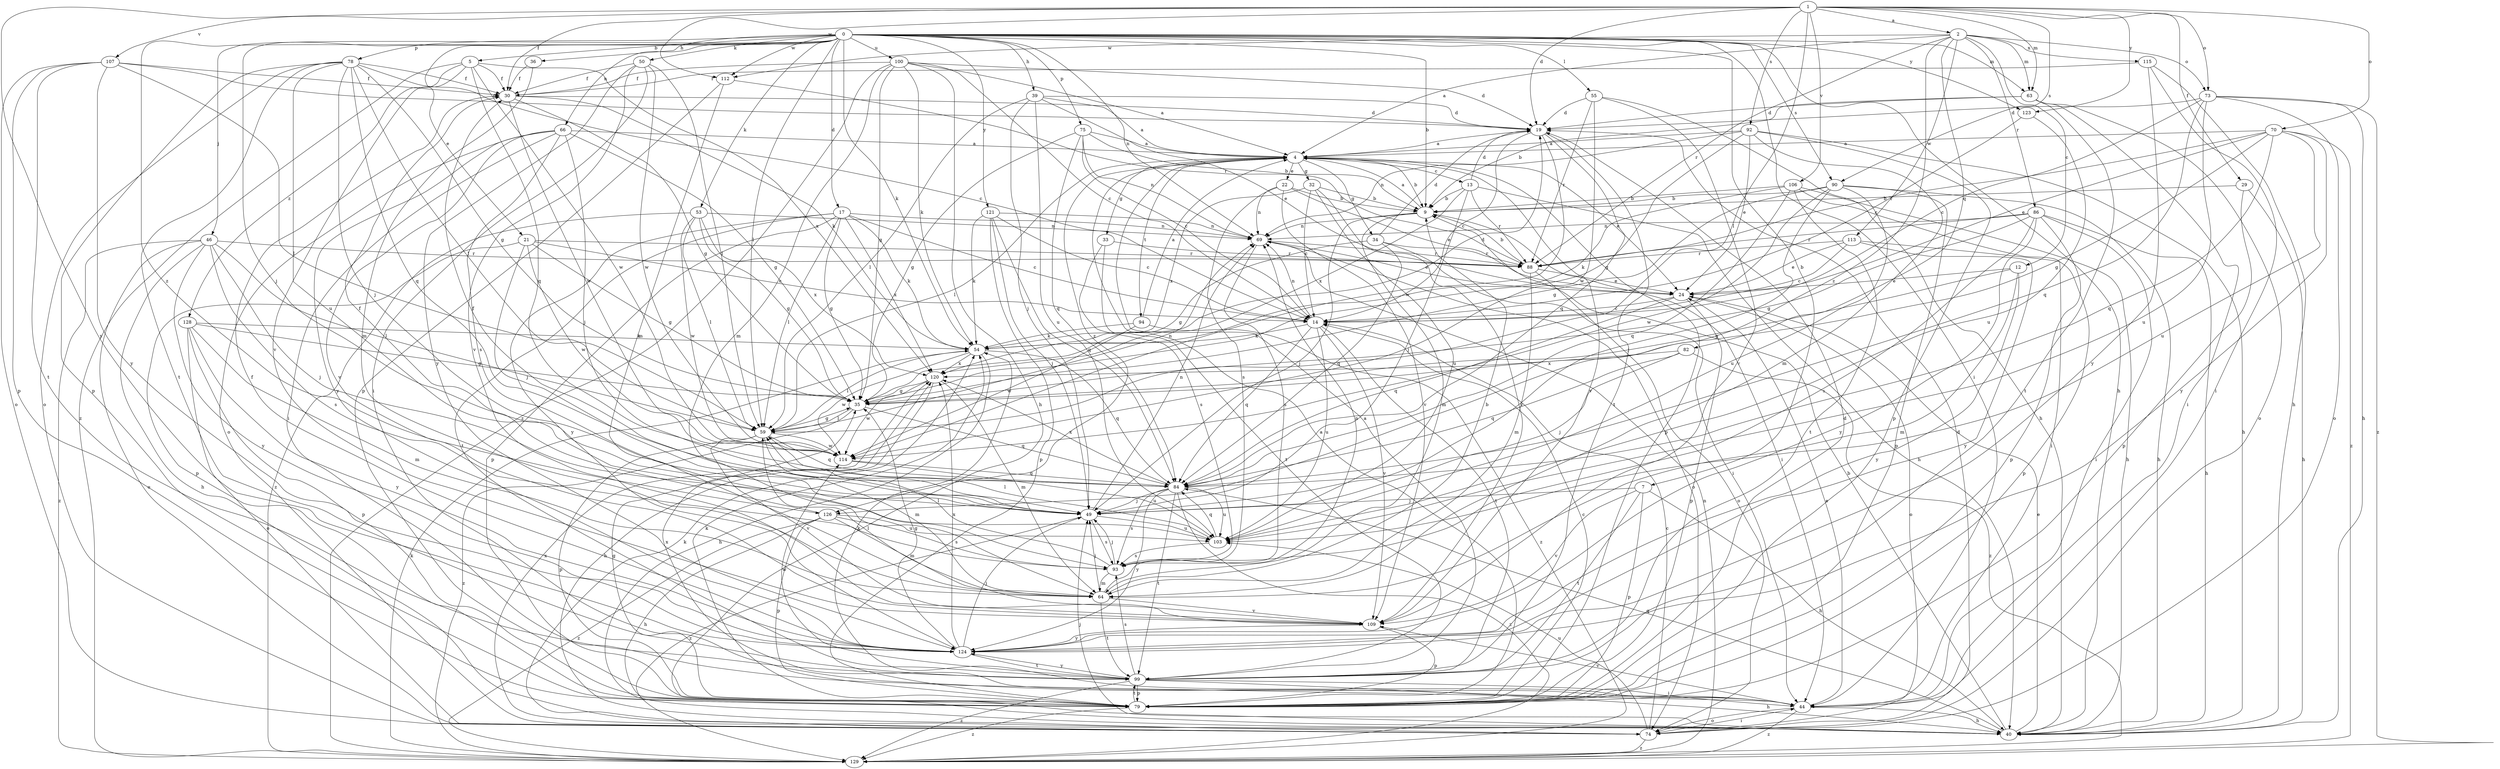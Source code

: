 strict digraph  {
0;
1;
2;
4;
5;
7;
9;
12;
13;
14;
17;
19;
21;
22;
24;
29;
30;
32;
33;
34;
35;
36;
39;
40;
44;
46;
49;
50;
53;
54;
55;
59;
63;
64;
66;
69;
70;
73;
74;
75;
78;
79;
82;
84;
86;
88;
90;
92;
93;
94;
99;
100;
103;
106;
107;
109;
112;
113;
114;
115;
120;
121;
123;
124;
126;
128;
129;
0 -> 5  [label=b];
0 -> 7  [label=b];
0 -> 9  [label=b];
0 -> 17  [label=d];
0 -> 21  [label=e];
0 -> 36  [label=h];
0 -> 39  [label=h];
0 -> 40  [label=h];
0 -> 44  [label=i];
0 -> 46  [label=j];
0 -> 49  [label=j];
0 -> 50  [label=k];
0 -> 53  [label=k];
0 -> 54  [label=k];
0 -> 55  [label=l];
0 -> 59  [label=l];
0 -> 63  [label=m];
0 -> 66  [label=n];
0 -> 69  [label=n];
0 -> 75  [label=p];
0 -> 78  [label=p];
0 -> 90  [label=s];
0 -> 100  [label=u];
0 -> 112  [label=w];
0 -> 121  [label=y];
0 -> 123  [label=y];
0 -> 126  [label=z];
1 -> 2  [label=a];
1 -> 19  [label=d];
1 -> 29  [label=f];
1 -> 30  [label=f];
1 -> 59  [label=l];
1 -> 63  [label=m];
1 -> 70  [label=o];
1 -> 73  [label=o];
1 -> 90  [label=s];
1 -> 92  [label=s];
1 -> 106  [label=v];
1 -> 107  [label=v];
1 -> 112  [label=w];
1 -> 123  [label=y];
1 -> 124  [label=y];
2 -> 4  [label=a];
2 -> 12  [label=c];
2 -> 63  [label=m];
2 -> 73  [label=o];
2 -> 82  [label=q];
2 -> 86  [label=r];
2 -> 88  [label=r];
2 -> 112  [label=w];
2 -> 113  [label=w];
2 -> 115  [label=x];
2 -> 126  [label=z];
4 -> 9  [label=b];
4 -> 13  [label=c];
4 -> 22  [label=e];
4 -> 24  [label=e];
4 -> 32  [label=g];
4 -> 33  [label=g];
4 -> 34  [label=g];
4 -> 59  [label=l];
4 -> 79  [label=p];
4 -> 94  [label=t];
4 -> 109  [label=v];
4 -> 126  [label=z];
5 -> 30  [label=f];
5 -> 84  [label=q];
5 -> 109  [label=v];
5 -> 114  [label=w];
5 -> 120  [label=x];
5 -> 128  [label=z];
5 -> 129  [label=z];
7 -> 40  [label=h];
7 -> 49  [label=j];
7 -> 79  [label=p];
7 -> 99  [label=t];
7 -> 109  [label=v];
9 -> 4  [label=a];
9 -> 44  [label=i];
9 -> 49  [label=j];
9 -> 64  [label=m];
9 -> 69  [label=n];
12 -> 24  [label=e];
12 -> 35  [label=g];
12 -> 64  [label=m];
12 -> 124  [label=y];
13 -> 9  [label=b];
13 -> 19  [label=d];
13 -> 40  [label=h];
13 -> 49  [label=j];
13 -> 88  [label=r];
13 -> 120  [label=x];
14 -> 54  [label=k];
14 -> 69  [label=n];
14 -> 84  [label=q];
14 -> 99  [label=t];
14 -> 103  [label=u];
14 -> 109  [label=v];
17 -> 14  [label=c];
17 -> 35  [label=g];
17 -> 54  [label=k];
17 -> 59  [label=l];
17 -> 69  [label=n];
17 -> 79  [label=p];
17 -> 99  [label=t];
17 -> 120  [label=x];
17 -> 124  [label=y];
19 -> 4  [label=a];
19 -> 14  [label=c];
19 -> 84  [label=q];
19 -> 99  [label=t];
19 -> 114  [label=w];
21 -> 14  [label=c];
21 -> 35  [label=g];
21 -> 49  [label=j];
21 -> 79  [label=p];
21 -> 88  [label=r];
21 -> 114  [label=w];
22 -> 9  [label=b];
22 -> 24  [label=e];
22 -> 69  [label=n];
22 -> 93  [label=s];
22 -> 109  [label=v];
24 -> 14  [label=c];
24 -> 74  [label=o];
24 -> 79  [label=p];
24 -> 84  [label=q];
29 -> 9  [label=b];
29 -> 40  [label=h];
29 -> 79  [label=p];
30 -> 19  [label=d];
30 -> 35  [label=g];
30 -> 54  [label=k];
30 -> 114  [label=w];
32 -> 9  [label=b];
32 -> 14  [label=c];
32 -> 103  [label=u];
32 -> 109  [label=v];
32 -> 120  [label=x];
33 -> 88  [label=r];
33 -> 93  [label=s];
33 -> 99  [label=t];
34 -> 19  [label=d];
34 -> 35  [label=g];
34 -> 44  [label=i];
34 -> 84  [label=q];
34 -> 88  [label=r];
35 -> 59  [label=l];
35 -> 84  [label=q];
35 -> 129  [label=z];
36 -> 30  [label=f];
36 -> 64  [label=m];
39 -> 4  [label=a];
39 -> 19  [label=d];
39 -> 24  [label=e];
39 -> 49  [label=j];
39 -> 59  [label=l];
39 -> 103  [label=u];
40 -> 9  [label=b];
40 -> 24  [label=e];
40 -> 49  [label=j];
40 -> 84  [label=q];
44 -> 24  [label=e];
44 -> 40  [label=h];
44 -> 54  [label=k];
44 -> 74  [label=o];
44 -> 109  [label=v];
44 -> 120  [label=x];
44 -> 129  [label=z];
46 -> 40  [label=h];
46 -> 49  [label=j];
46 -> 59  [label=l];
46 -> 74  [label=o];
46 -> 88  [label=r];
46 -> 93  [label=s];
46 -> 124  [label=y];
46 -> 129  [label=z];
49 -> 30  [label=f];
49 -> 69  [label=n];
49 -> 93  [label=s];
49 -> 103  [label=u];
49 -> 129  [label=z];
50 -> 30  [label=f];
50 -> 44  [label=i];
50 -> 59  [label=l];
50 -> 109  [label=v];
50 -> 114  [label=w];
50 -> 124  [label=y];
53 -> 35  [label=g];
53 -> 59  [label=l];
53 -> 69  [label=n];
53 -> 114  [label=w];
53 -> 120  [label=x];
53 -> 129  [label=z];
54 -> 19  [label=d];
54 -> 40  [label=h];
54 -> 59  [label=l];
54 -> 84  [label=q];
54 -> 114  [label=w];
54 -> 120  [label=x];
55 -> 19  [label=d];
55 -> 40  [label=h];
55 -> 88  [label=r];
55 -> 109  [label=v];
55 -> 114  [label=w];
59 -> 35  [label=g];
59 -> 64  [label=m];
59 -> 69  [label=n];
59 -> 79  [label=p];
59 -> 84  [label=q];
59 -> 109  [label=v];
59 -> 114  [label=w];
63 -> 9  [label=b];
63 -> 19  [label=d];
63 -> 44  [label=i];
63 -> 74  [label=o];
63 -> 99  [label=t];
64 -> 9  [label=b];
64 -> 49  [label=j];
64 -> 69  [label=n];
64 -> 99  [label=t];
64 -> 109  [label=v];
66 -> 4  [label=a];
66 -> 35  [label=g];
66 -> 44  [label=i];
66 -> 49  [label=j];
66 -> 74  [label=o];
66 -> 93  [label=s];
66 -> 109  [label=v];
66 -> 124  [label=y];
69 -> 24  [label=e];
69 -> 74  [label=o];
69 -> 88  [label=r];
69 -> 93  [label=s];
70 -> 4  [label=a];
70 -> 24  [label=e];
70 -> 35  [label=g];
70 -> 84  [label=q];
70 -> 88  [label=r];
70 -> 103  [label=u];
70 -> 124  [label=y];
70 -> 129  [label=z];
73 -> 14  [label=c];
73 -> 19  [label=d];
73 -> 40  [label=h];
73 -> 74  [label=o];
73 -> 84  [label=q];
73 -> 103  [label=u];
73 -> 129  [label=z];
74 -> 14  [label=c];
74 -> 19  [label=d];
74 -> 44  [label=i];
74 -> 54  [label=k];
74 -> 103  [label=u];
74 -> 120  [label=x];
74 -> 129  [label=z];
75 -> 4  [label=a];
75 -> 9  [label=b];
75 -> 14  [label=c];
75 -> 35  [label=g];
75 -> 69  [label=n];
75 -> 84  [label=q];
78 -> 14  [label=c];
78 -> 30  [label=f];
78 -> 35  [label=g];
78 -> 49  [label=j];
78 -> 59  [label=l];
78 -> 74  [label=o];
78 -> 79  [label=p];
78 -> 84  [label=q];
78 -> 99  [label=t];
78 -> 103  [label=u];
79 -> 4  [label=a];
79 -> 14  [label=c];
79 -> 19  [label=d];
79 -> 35  [label=g];
79 -> 54  [label=k];
79 -> 99  [label=t];
79 -> 129  [label=z];
82 -> 49  [label=j];
82 -> 84  [label=q];
82 -> 120  [label=x];
82 -> 129  [label=z];
84 -> 49  [label=j];
84 -> 93  [label=s];
84 -> 99  [label=t];
84 -> 103  [label=u];
84 -> 120  [label=x];
84 -> 124  [label=y];
84 -> 129  [label=z];
86 -> 35  [label=g];
86 -> 40  [label=h];
86 -> 44  [label=i];
86 -> 69  [label=n];
86 -> 79  [label=p];
86 -> 88  [label=r];
86 -> 93  [label=s];
86 -> 124  [label=y];
88 -> 9  [label=b];
88 -> 24  [label=e];
88 -> 64  [label=m];
88 -> 74  [label=o];
90 -> 9  [label=b];
90 -> 35  [label=g];
90 -> 40  [label=h];
90 -> 49  [label=j];
90 -> 79  [label=p];
90 -> 103  [label=u];
90 -> 114  [label=w];
92 -> 4  [label=a];
92 -> 24  [label=e];
92 -> 35  [label=g];
92 -> 40  [label=h];
92 -> 64  [label=m];
92 -> 69  [label=n];
92 -> 79  [label=p];
93 -> 49  [label=j];
93 -> 59  [label=l];
93 -> 64  [label=m];
94 -> 4  [label=a];
94 -> 54  [label=k];
94 -> 114  [label=w];
94 -> 129  [label=z];
99 -> 4  [label=a];
99 -> 40  [label=h];
99 -> 44  [label=i];
99 -> 79  [label=p];
99 -> 93  [label=s];
99 -> 114  [label=w];
99 -> 124  [label=y];
99 -> 129  [label=z];
100 -> 4  [label=a];
100 -> 14  [label=c];
100 -> 19  [label=d];
100 -> 30  [label=f];
100 -> 35  [label=g];
100 -> 40  [label=h];
100 -> 54  [label=k];
100 -> 64  [label=m];
100 -> 129  [label=z];
103 -> 59  [label=l];
103 -> 84  [label=q];
103 -> 93  [label=s];
106 -> 9  [label=b];
106 -> 40  [label=h];
106 -> 44  [label=i];
106 -> 54  [label=k];
106 -> 84  [label=q];
106 -> 99  [label=t];
107 -> 19  [label=d];
107 -> 30  [label=f];
107 -> 59  [label=l];
107 -> 74  [label=o];
107 -> 79  [label=p];
107 -> 99  [label=t];
107 -> 124  [label=y];
109 -> 59  [label=l];
109 -> 79  [label=p];
109 -> 124  [label=y];
112 -> 64  [label=m];
112 -> 79  [label=p];
112 -> 88  [label=r];
113 -> 14  [label=c];
113 -> 24  [label=e];
113 -> 79  [label=p];
113 -> 88  [label=r];
113 -> 124  [label=y];
114 -> 84  [label=q];
114 -> 103  [label=u];
115 -> 30  [label=f];
115 -> 40  [label=h];
115 -> 44  [label=i];
115 -> 124  [label=y];
120 -> 35  [label=g];
120 -> 40  [label=h];
120 -> 64  [label=m];
120 -> 114  [label=w];
121 -> 14  [label=c];
121 -> 49  [label=j];
121 -> 54  [label=k];
121 -> 69  [label=n];
121 -> 79  [label=p];
121 -> 84  [label=q];
123 -> 14  [label=c];
123 -> 103  [label=u];
124 -> 30  [label=f];
124 -> 35  [label=g];
124 -> 49  [label=j];
124 -> 99  [label=t];
124 -> 120  [label=x];
126 -> 30  [label=f];
126 -> 40  [label=h];
126 -> 64  [label=m];
126 -> 79  [label=p];
126 -> 93  [label=s];
126 -> 103  [label=u];
126 -> 129  [label=z];
128 -> 35  [label=g];
128 -> 54  [label=k];
128 -> 64  [label=m];
128 -> 74  [label=o];
128 -> 79  [label=p];
128 -> 124  [label=y];
129 -> 54  [label=k];
129 -> 69  [label=n];
}
